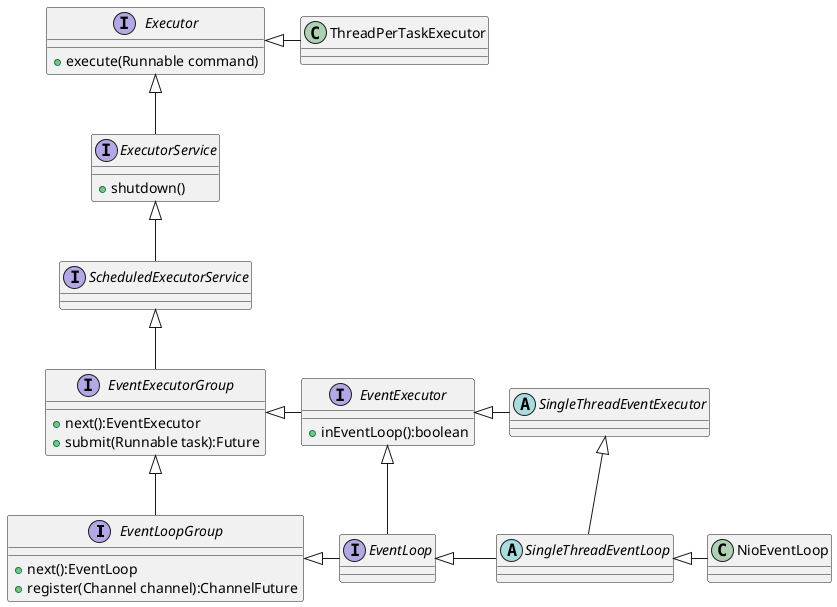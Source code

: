 @startuml

interface EventLoopGroup {
    + next():EventLoop
    + register(Channel channel):ChannelFuture
}
interface EventLoop

EventLoopGroup <|- EventLoop
abstract class  SingleThreadEventLoop

EventLoop <|-  SingleThreadEventLoop

class NioEventLoop
SingleThreadEventLoop <|- NioEventLoop


/' Executor '/
interface EventExecutorGroup
EventExecutorGroup <|-- EventLoopGroup






interface ScheduledExecutorService
ScheduledExecutorService <|-- EventExecutorGroup


interface EventExecutor {
+ inEventLoop():boolean
}


abstract class SingleThreadEventExecutor

EventExecutor <|- SingleThreadEventExecutor


EventExecutor <|-- EventLoop



interface EventExecutorGroup {
    + next():EventExecutor
    + submit(Runnable task):Future
}
EventExecutorGroup <|- EventExecutor

interface Executor  {
    + execute(Runnable command)
}
Executor <|- ThreadPerTaskExecutor

interface ExecutorService {
    + shutdown()
}
ExecutorService <|-- ScheduledExecutorService


Executor <|-- ExecutorService


SingleThreadEventExecutor <|-- SingleThreadEventLoop
@enduml